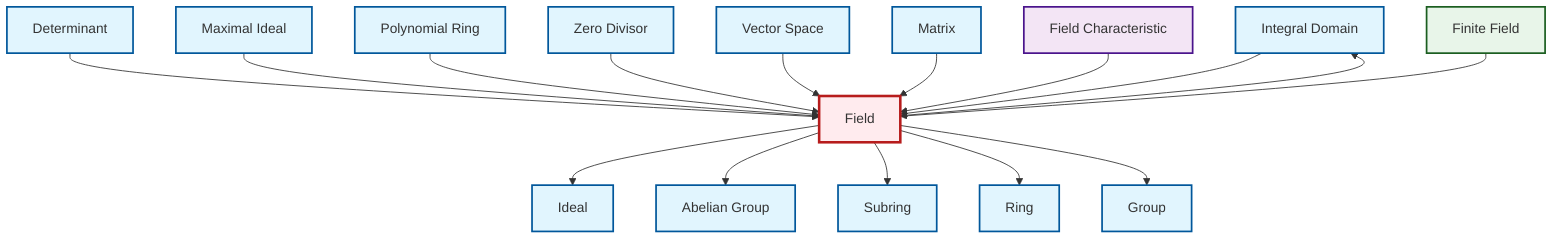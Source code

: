 graph TD
    classDef definition fill:#e1f5fe,stroke:#01579b,stroke-width:2px
    classDef theorem fill:#f3e5f5,stroke:#4a148c,stroke-width:2px
    classDef axiom fill:#fff3e0,stroke:#e65100,stroke-width:2px
    classDef example fill:#e8f5e9,stroke:#1b5e20,stroke-width:2px
    classDef current fill:#ffebee,stroke:#b71c1c,stroke-width:3px
    def-integral-domain["Integral Domain"]:::definition
    def-maximal-ideal["Maximal Ideal"]:::definition
    def-group["Group"]:::definition
    def-zero-divisor["Zero Divisor"]:::definition
    def-determinant["Determinant"]:::definition
    def-matrix["Matrix"]:::definition
    def-vector-space["Vector Space"]:::definition
    def-abelian-group["Abelian Group"]:::definition
    ex-finite-field["Finite Field"]:::example
    def-polynomial-ring["Polynomial Ring"]:::definition
    def-ring["Ring"]:::definition
    def-subring["Subring"]:::definition
    def-field["Field"]:::definition
    thm-field-characteristic["Field Characteristic"]:::theorem
    def-ideal["Ideal"]:::definition
    def-field --> def-ideal
    def-determinant --> def-field
    def-maximal-ideal --> def-field
    def-polynomial-ring --> def-field
    def-zero-divisor --> def-field
    def-field --> def-abelian-group
    def-vector-space --> def-field
    def-matrix --> def-field
    thm-field-characteristic --> def-field
    def-field --> def-subring
    def-field --> def-integral-domain
    def-field --> def-ring
    def-field --> def-group
    def-integral-domain --> def-field
    ex-finite-field --> def-field
    class def-field current